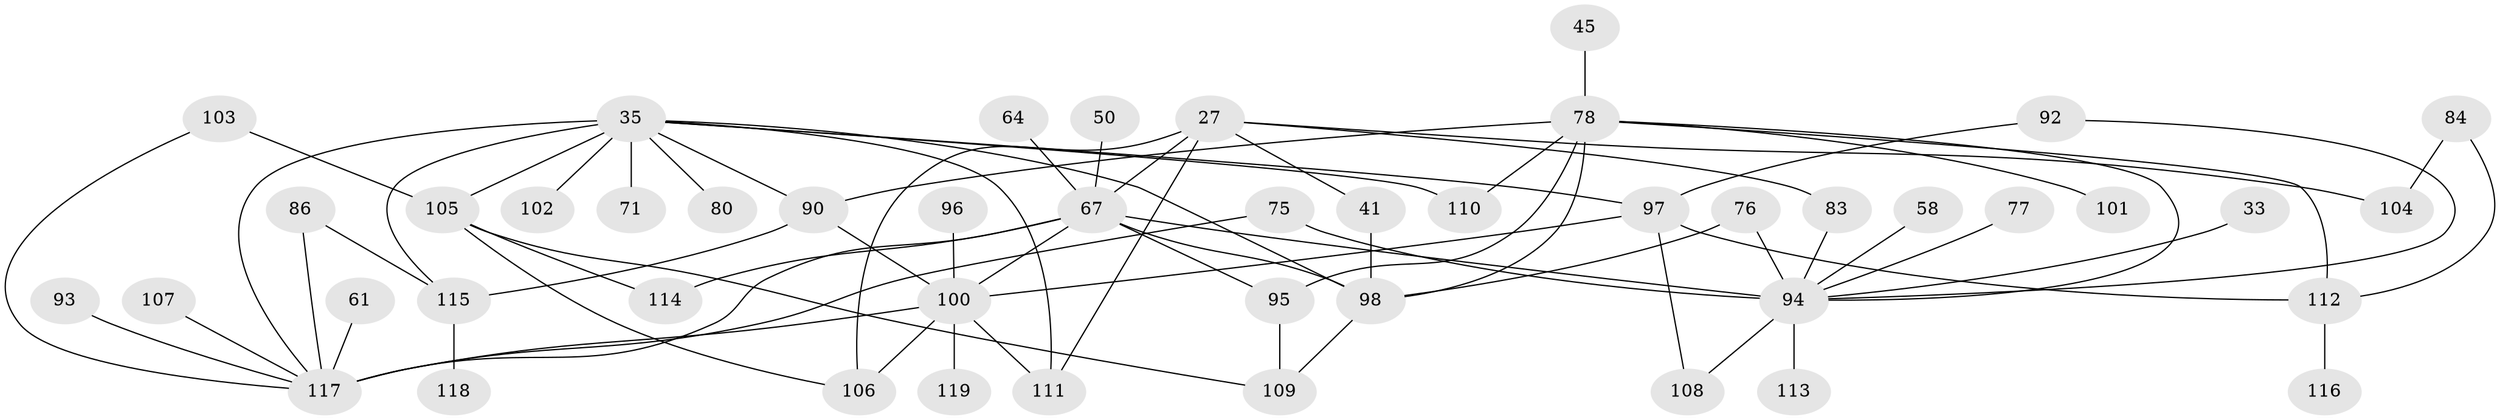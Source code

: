 // original degree distribution, {4: 0.07563025210084033, 7: 0.008403361344537815, 8: 0.01680672268907563, 3: 0.3025210084033613, 6: 0.025210084033613446, 5: 0.058823529411764705, 1: 0.2857142857142857, 2: 0.226890756302521}
// Generated by graph-tools (version 1.1) at 2025/44/03/04/25 21:44:56]
// undirected, 47 vertices, 72 edges
graph export_dot {
graph [start="1"]
  node [color=gray90,style=filled];
  27 [super="+23"];
  33;
  35 [super="+26"];
  41 [super="+7"];
  45;
  50 [super="+29"];
  58;
  61;
  64;
  67 [super="+4+8"];
  71;
  75;
  76 [super="+49"];
  77;
  78 [super="+42+11+30+12"];
  80;
  83 [super="+54"];
  84;
  86;
  90 [super="+28+57+65+73"];
  92 [super="+81"];
  93;
  94 [super="+9+68+69"];
  95;
  96;
  97 [super="+32+59+63"];
  98 [super="+3+40+60"];
  100 [super="+19+53+89"];
  101;
  102;
  103 [super="+56"];
  104 [super="+37"];
  105 [super="+47"];
  106 [super="+38+46"];
  107;
  108;
  109 [super="+91+70"];
  110 [super="+99"];
  111 [super="+87+79"];
  112;
  113;
  114 [super="+85+74"];
  115 [super="+82"];
  116;
  117 [super="+13+66+52+24"];
  118;
  119;
  27 -- 67 [weight=2];
  27 -- 41;
  27 -- 104;
  27 -- 106;
  27 -- 83;
  27 -- 111;
  33 -- 94;
  35 -- 71;
  35 -- 80;
  35 -- 105 [weight=2];
  35 -- 98;
  35 -- 102;
  35 -- 117 [weight=2];
  35 -- 97;
  35 -- 90;
  35 -- 111;
  35 -- 110;
  35 -- 115;
  41 -- 98;
  45 -- 78;
  50 -- 67;
  58 -- 94;
  61 -- 117;
  64 -- 67;
  67 -- 114 [weight=2];
  67 -- 98;
  67 -- 95;
  67 -- 100 [weight=2];
  67 -- 117 [weight=2];
  67 -- 94 [weight=3];
  75 -- 117;
  75 -- 94;
  76 -- 98;
  76 -- 94;
  77 -- 94;
  78 -- 112;
  78 -- 101;
  78 -- 98 [weight=2];
  78 -- 95;
  78 -- 90;
  78 -- 110;
  78 -- 94;
  83 -- 94;
  84 -- 112;
  84 -- 104;
  86 -- 115;
  86 -- 117;
  90 -- 115;
  90 -- 100;
  92 -- 97;
  92 -- 94;
  93 -- 117;
  94 -- 113;
  94 -- 108;
  95 -- 109;
  96 -- 100;
  97 -- 112;
  97 -- 108;
  97 -- 100;
  98 -- 109;
  100 -- 119;
  100 -- 117 [weight=2];
  100 -- 106;
  100 -- 111;
  103 -- 105;
  103 -- 117;
  105 -- 114;
  105 -- 106;
  105 -- 109;
  107 -- 117;
  112 -- 116;
  115 -- 118;
}
